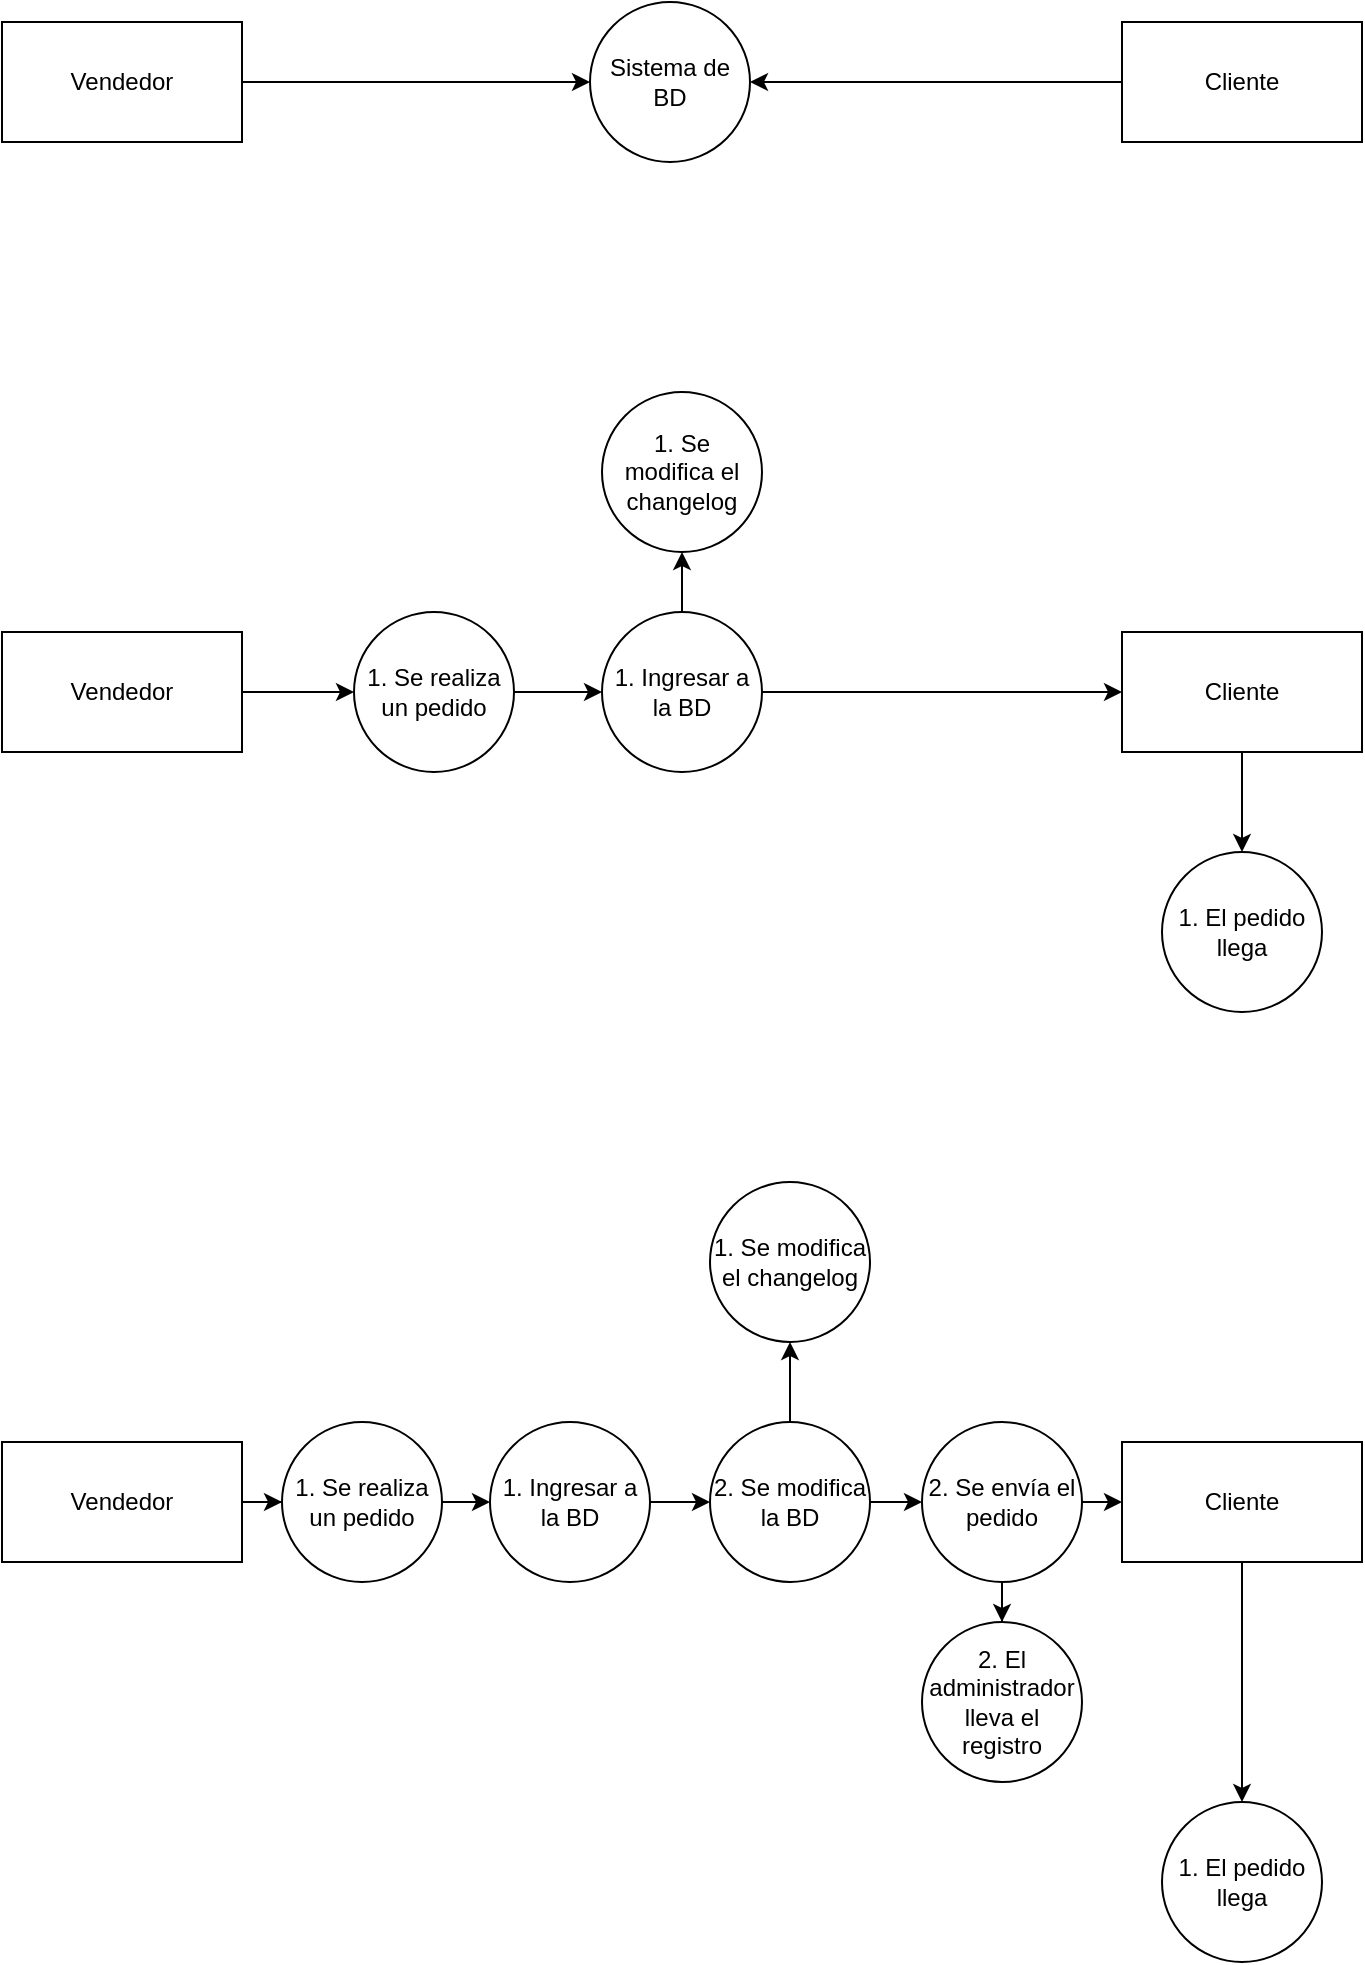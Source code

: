 <mxfile version="21.3.7" type="device">
  <diagram name="Página-1" id="Jsa-zO_fQpXqIfXocMOF">
    <mxGraphModel dx="1104" dy="461" grid="1" gridSize="10" guides="1" tooltips="1" connect="1" arrows="1" fold="1" page="1" pageScale="1" pageWidth="827" pageHeight="1169" math="0" shadow="0">
      <root>
        <mxCell id="0" />
        <mxCell id="1" parent="0" />
        <mxCell id="CxMDcK8G0tzaqUxmflbH-1" value="Sistema de BD" style="ellipse;whiteSpace=wrap;html=1;aspect=fixed;" vertex="1" parent="1">
          <mxGeometry x="374" y="80" width="80" height="80" as="geometry" />
        </mxCell>
        <mxCell id="CxMDcK8G0tzaqUxmflbH-4" style="edgeStyle=orthogonalEdgeStyle;rounded=0;orthogonalLoop=1;jettySize=auto;html=1;entryX=0;entryY=0.5;entryDx=0;entryDy=0;" edge="1" parent="1" source="CxMDcK8G0tzaqUxmflbH-2" target="CxMDcK8G0tzaqUxmflbH-1">
          <mxGeometry relative="1" as="geometry" />
        </mxCell>
        <mxCell id="CxMDcK8G0tzaqUxmflbH-2" value="Vendedor" style="rounded=0;whiteSpace=wrap;html=1;" vertex="1" parent="1">
          <mxGeometry x="80" y="90" width="120" height="60" as="geometry" />
        </mxCell>
        <mxCell id="CxMDcK8G0tzaqUxmflbH-5" style="edgeStyle=orthogonalEdgeStyle;rounded=0;orthogonalLoop=1;jettySize=auto;html=1;" edge="1" parent="1" source="CxMDcK8G0tzaqUxmflbH-3" target="CxMDcK8G0tzaqUxmflbH-1">
          <mxGeometry relative="1" as="geometry" />
        </mxCell>
        <mxCell id="CxMDcK8G0tzaqUxmflbH-3" value="Cliente" style="rounded=0;whiteSpace=wrap;html=1;" vertex="1" parent="1">
          <mxGeometry x="640" y="90" width="120" height="60" as="geometry" />
        </mxCell>
        <mxCell id="CxMDcK8G0tzaqUxmflbH-14" style="edgeStyle=orthogonalEdgeStyle;rounded=0;orthogonalLoop=1;jettySize=auto;html=1;entryX=0;entryY=0.5;entryDx=0;entryDy=0;" edge="1" parent="1" source="CxMDcK8G0tzaqUxmflbH-6" target="CxMDcK8G0tzaqUxmflbH-10">
          <mxGeometry relative="1" as="geometry" />
        </mxCell>
        <mxCell id="CxMDcK8G0tzaqUxmflbH-6" value="1. Ingresar a la BD" style="ellipse;whiteSpace=wrap;html=1;aspect=fixed;" vertex="1" parent="1">
          <mxGeometry x="380" y="385" width="80" height="80" as="geometry" />
        </mxCell>
        <mxCell id="CxMDcK8G0tzaqUxmflbH-7" style="edgeStyle=orthogonalEdgeStyle;rounded=0;orthogonalLoop=1;jettySize=auto;html=1;entryX=0;entryY=0.5;entryDx=0;entryDy=0;" edge="1" parent="1" source="CxMDcK8G0tzaqUxmflbH-8" target="CxMDcK8G0tzaqUxmflbH-11">
          <mxGeometry relative="1" as="geometry" />
        </mxCell>
        <mxCell id="CxMDcK8G0tzaqUxmflbH-8" value="Vendedor" style="rounded=0;whiteSpace=wrap;html=1;" vertex="1" parent="1">
          <mxGeometry x="80" y="395" width="120" height="60" as="geometry" />
        </mxCell>
        <mxCell id="CxMDcK8G0tzaqUxmflbH-17" style="edgeStyle=orthogonalEdgeStyle;rounded=0;orthogonalLoop=1;jettySize=auto;html=1;entryX=0.5;entryY=0;entryDx=0;entryDy=0;" edge="1" parent="1" source="CxMDcK8G0tzaqUxmflbH-10" target="CxMDcK8G0tzaqUxmflbH-13">
          <mxGeometry relative="1" as="geometry" />
        </mxCell>
        <mxCell id="CxMDcK8G0tzaqUxmflbH-10" value="Cliente" style="rounded=0;whiteSpace=wrap;html=1;" vertex="1" parent="1">
          <mxGeometry x="640" y="395" width="120" height="60" as="geometry" />
        </mxCell>
        <mxCell id="CxMDcK8G0tzaqUxmflbH-12" style="edgeStyle=orthogonalEdgeStyle;rounded=0;orthogonalLoop=1;jettySize=auto;html=1;entryX=0;entryY=0.5;entryDx=0;entryDy=0;" edge="1" parent="1" source="CxMDcK8G0tzaqUxmflbH-11" target="CxMDcK8G0tzaqUxmflbH-6">
          <mxGeometry relative="1" as="geometry" />
        </mxCell>
        <mxCell id="CxMDcK8G0tzaqUxmflbH-11" value="1. Se realiza un pedido" style="ellipse;whiteSpace=wrap;html=1;aspect=fixed;" vertex="1" parent="1">
          <mxGeometry x="256" y="385" width="80" height="80" as="geometry" />
        </mxCell>
        <mxCell id="CxMDcK8G0tzaqUxmflbH-15" style="edgeStyle=orthogonalEdgeStyle;rounded=0;orthogonalLoop=1;jettySize=auto;html=1;entryX=0.5;entryY=1;entryDx=0;entryDy=0;exitX=0.5;exitY=0;exitDx=0;exitDy=0;" edge="1" parent="1" source="CxMDcK8G0tzaqUxmflbH-6" target="CxMDcK8G0tzaqUxmflbH-16">
          <mxGeometry relative="1" as="geometry" />
        </mxCell>
        <mxCell id="CxMDcK8G0tzaqUxmflbH-13" value="1. El pedido llega" style="ellipse;whiteSpace=wrap;html=1;aspect=fixed;" vertex="1" parent="1">
          <mxGeometry x="660" y="505" width="80" height="80" as="geometry" />
        </mxCell>
        <mxCell id="CxMDcK8G0tzaqUxmflbH-16" value="1. Se modifica&amp;nbsp;el changelog" style="ellipse;whiteSpace=wrap;html=1;aspect=fixed;" vertex="1" parent="1">
          <mxGeometry x="380" y="275" width="80" height="80" as="geometry" />
        </mxCell>
        <mxCell id="CxMDcK8G0tzaqUxmflbH-18" style="edgeStyle=orthogonalEdgeStyle;rounded=0;orthogonalLoop=1;jettySize=auto;html=1;entryX=0;entryY=0.5;entryDx=0;entryDy=0;" edge="1" parent="1" source="CxMDcK8G0tzaqUxmflbH-19" target="CxMDcK8G0tzaqUxmflbH-29">
          <mxGeometry relative="1" as="geometry" />
        </mxCell>
        <mxCell id="CxMDcK8G0tzaqUxmflbH-19" value="1. Ingresar a la BD" style="ellipse;whiteSpace=wrap;html=1;aspect=fixed;" vertex="1" parent="1">
          <mxGeometry x="324" y="790" width="80" height="80" as="geometry" />
        </mxCell>
        <mxCell id="CxMDcK8G0tzaqUxmflbH-20" style="edgeStyle=orthogonalEdgeStyle;rounded=0;orthogonalLoop=1;jettySize=auto;html=1;entryX=0;entryY=0.5;entryDx=0;entryDy=0;" edge="1" parent="1" source="CxMDcK8G0tzaqUxmflbH-21" target="CxMDcK8G0tzaqUxmflbH-25">
          <mxGeometry relative="1" as="geometry" />
        </mxCell>
        <mxCell id="CxMDcK8G0tzaqUxmflbH-21" value="Vendedor" style="rounded=0;whiteSpace=wrap;html=1;" vertex="1" parent="1">
          <mxGeometry x="80" y="800" width="120" height="60" as="geometry" />
        </mxCell>
        <mxCell id="CxMDcK8G0tzaqUxmflbH-22" style="edgeStyle=orthogonalEdgeStyle;rounded=0;orthogonalLoop=1;jettySize=auto;html=1;entryX=0.5;entryY=0;entryDx=0;entryDy=0;" edge="1" parent="1" source="CxMDcK8G0tzaqUxmflbH-23" target="CxMDcK8G0tzaqUxmflbH-27">
          <mxGeometry relative="1" as="geometry" />
        </mxCell>
        <mxCell id="CxMDcK8G0tzaqUxmflbH-23" value="Cliente" style="rounded=0;whiteSpace=wrap;html=1;" vertex="1" parent="1">
          <mxGeometry x="640" y="800" width="120" height="60" as="geometry" />
        </mxCell>
        <mxCell id="CxMDcK8G0tzaqUxmflbH-24" style="edgeStyle=orthogonalEdgeStyle;rounded=0;orthogonalLoop=1;jettySize=auto;html=1;entryX=0;entryY=0.5;entryDx=0;entryDy=0;" edge="1" parent="1" source="CxMDcK8G0tzaqUxmflbH-25" target="CxMDcK8G0tzaqUxmflbH-19">
          <mxGeometry relative="1" as="geometry" />
        </mxCell>
        <mxCell id="CxMDcK8G0tzaqUxmflbH-25" value="1. Se realiza un pedido" style="ellipse;whiteSpace=wrap;html=1;aspect=fixed;" vertex="1" parent="1">
          <mxGeometry x="220" y="790" width="80" height="80" as="geometry" />
        </mxCell>
        <mxCell id="CxMDcK8G0tzaqUxmflbH-26" style="edgeStyle=orthogonalEdgeStyle;rounded=0;orthogonalLoop=1;jettySize=auto;html=1;entryX=0.5;entryY=1;entryDx=0;entryDy=0;exitX=0.5;exitY=0;exitDx=0;exitDy=0;" edge="1" parent="1" source="CxMDcK8G0tzaqUxmflbH-29" target="CxMDcK8G0tzaqUxmflbH-28">
          <mxGeometry relative="1" as="geometry" />
        </mxCell>
        <mxCell id="CxMDcK8G0tzaqUxmflbH-27" value="1. El pedido llega" style="ellipse;whiteSpace=wrap;html=1;aspect=fixed;" vertex="1" parent="1">
          <mxGeometry x="660" y="980" width="80" height="80" as="geometry" />
        </mxCell>
        <mxCell id="CxMDcK8G0tzaqUxmflbH-28" value="1. Se modifica el changelog" style="ellipse;whiteSpace=wrap;html=1;aspect=fixed;" vertex="1" parent="1">
          <mxGeometry x="434" y="670" width="80" height="80" as="geometry" />
        </mxCell>
        <mxCell id="CxMDcK8G0tzaqUxmflbH-32" style="edgeStyle=orthogonalEdgeStyle;rounded=0;orthogonalLoop=1;jettySize=auto;html=1;entryX=0;entryY=0.5;entryDx=0;entryDy=0;" edge="1" parent="1" source="CxMDcK8G0tzaqUxmflbH-29">
          <mxGeometry relative="1" as="geometry">
            <mxPoint x="540" y="830" as="targetPoint" />
          </mxGeometry>
        </mxCell>
        <mxCell id="CxMDcK8G0tzaqUxmflbH-29" value="2. Se modifica la BD" style="ellipse;whiteSpace=wrap;html=1;aspect=fixed;" vertex="1" parent="1">
          <mxGeometry x="434" y="790" width="80" height="80" as="geometry" />
        </mxCell>
        <mxCell id="CxMDcK8G0tzaqUxmflbH-33" style="edgeStyle=orthogonalEdgeStyle;rounded=0;orthogonalLoop=1;jettySize=auto;html=1;exitX=1;exitY=0.5;exitDx=0;exitDy=0;entryX=0;entryY=0.5;entryDx=0;entryDy=0;" edge="1" parent="1" source="CxMDcK8G0tzaqUxmflbH-31" target="CxMDcK8G0tzaqUxmflbH-23">
          <mxGeometry relative="1" as="geometry" />
        </mxCell>
        <mxCell id="CxMDcK8G0tzaqUxmflbH-36" style="edgeStyle=orthogonalEdgeStyle;rounded=0;orthogonalLoop=1;jettySize=auto;html=1;" edge="1" parent="1" source="CxMDcK8G0tzaqUxmflbH-31" target="CxMDcK8G0tzaqUxmflbH-35">
          <mxGeometry relative="1" as="geometry" />
        </mxCell>
        <mxCell id="CxMDcK8G0tzaqUxmflbH-31" value="2. Se envía el pedido" style="ellipse;whiteSpace=wrap;html=1;aspect=fixed;" vertex="1" parent="1">
          <mxGeometry x="540" y="790" width="80" height="80" as="geometry" />
        </mxCell>
        <mxCell id="CxMDcK8G0tzaqUxmflbH-35" value="2. El administrador lleva el registro" style="ellipse;whiteSpace=wrap;html=1;aspect=fixed;" vertex="1" parent="1">
          <mxGeometry x="540" y="890" width="80" height="80" as="geometry" />
        </mxCell>
      </root>
    </mxGraphModel>
  </diagram>
</mxfile>
